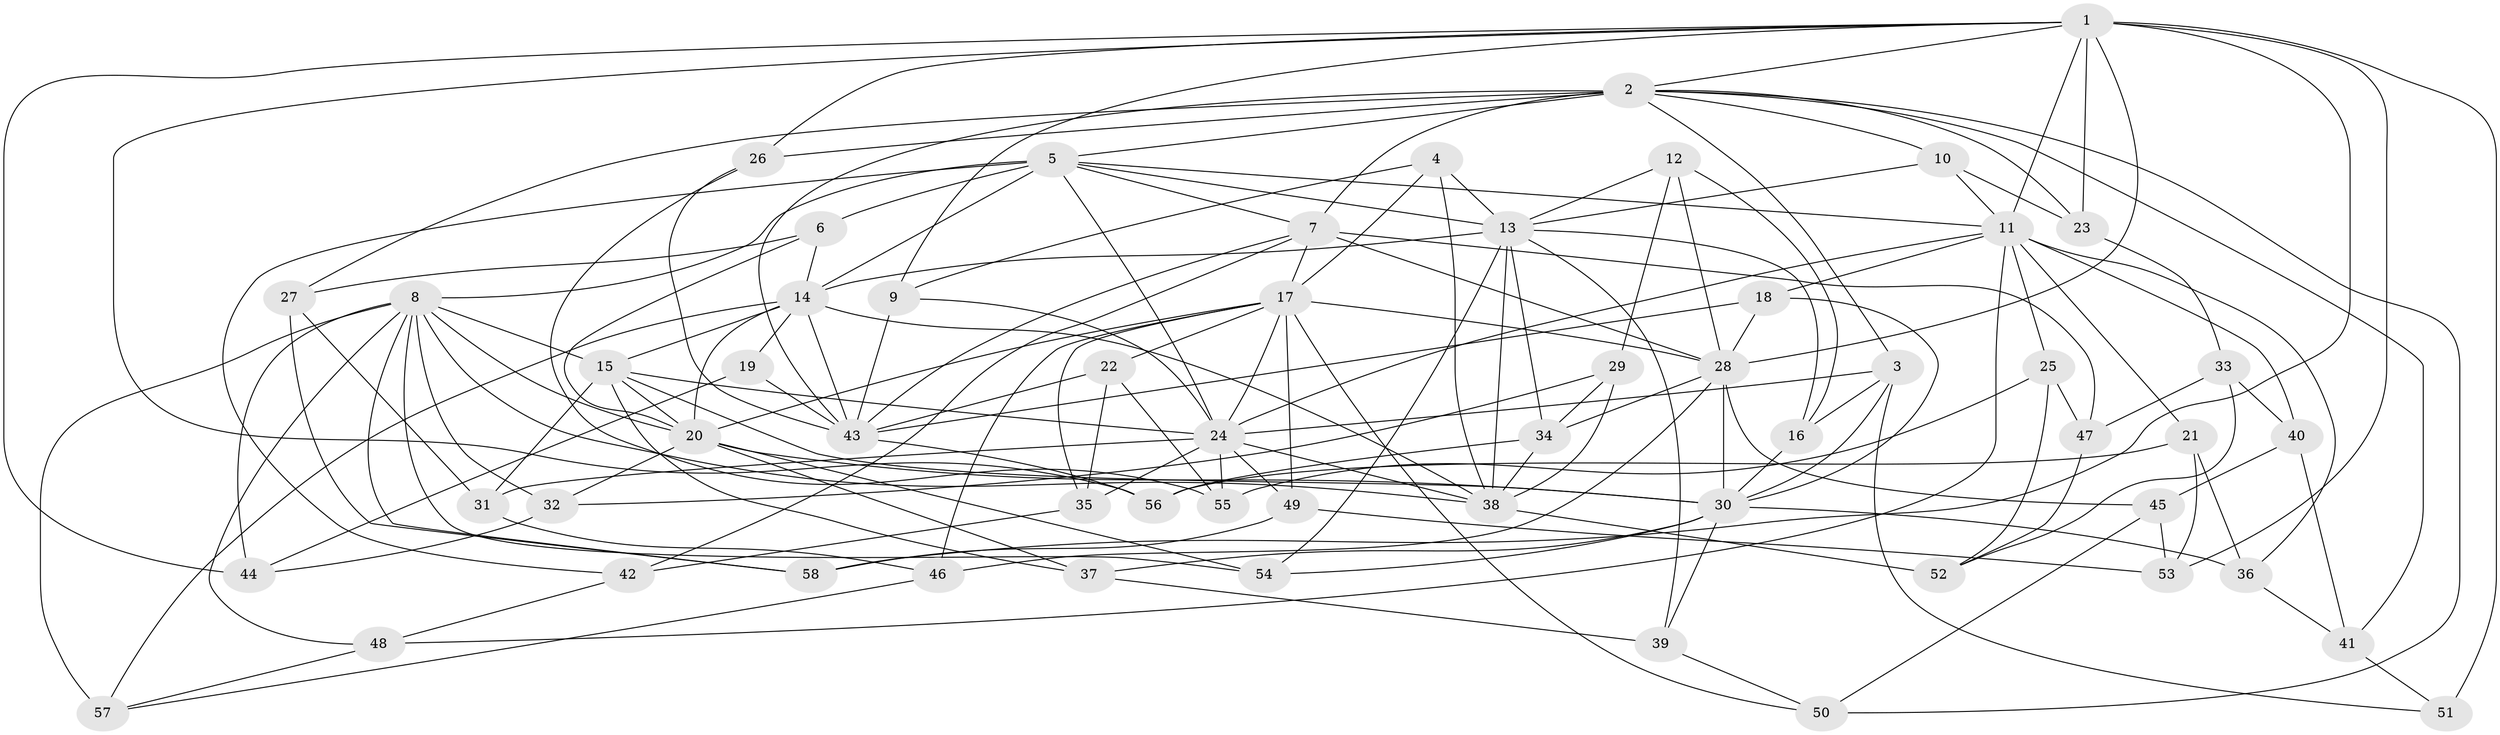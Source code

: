 // original degree distribution, {4: 1.0}
// Generated by graph-tools (version 1.1) at 2025/38/03/09/25 02:38:18]
// undirected, 58 vertices, 159 edges
graph export_dot {
graph [start="1"]
  node [color=gray90,style=filled];
  1;
  2;
  3;
  4;
  5;
  6;
  7;
  8;
  9;
  10;
  11;
  12;
  13;
  14;
  15;
  16;
  17;
  18;
  19;
  20;
  21;
  22;
  23;
  24;
  25;
  26;
  27;
  28;
  29;
  30;
  31;
  32;
  33;
  34;
  35;
  36;
  37;
  38;
  39;
  40;
  41;
  42;
  43;
  44;
  45;
  46;
  47;
  48;
  49;
  50;
  51;
  52;
  53;
  54;
  55;
  56;
  57;
  58;
  1 -- 2 [weight=1.0];
  1 -- 9 [weight=1.0];
  1 -- 11 [weight=1.0];
  1 -- 23 [weight=1.0];
  1 -- 26 [weight=1.0];
  1 -- 28 [weight=1.0];
  1 -- 44 [weight=1.0];
  1 -- 51 [weight=2.0];
  1 -- 53 [weight=1.0];
  1 -- 56 [weight=1.0];
  1 -- 58 [weight=1.0];
  2 -- 3 [weight=1.0];
  2 -- 5 [weight=1.0];
  2 -- 7 [weight=2.0];
  2 -- 10 [weight=1.0];
  2 -- 23 [weight=1.0];
  2 -- 26 [weight=1.0];
  2 -- 27 [weight=1.0];
  2 -- 41 [weight=1.0];
  2 -- 43 [weight=1.0];
  2 -- 50 [weight=1.0];
  3 -- 16 [weight=1.0];
  3 -- 24 [weight=2.0];
  3 -- 30 [weight=1.0];
  3 -- 51 [weight=1.0];
  4 -- 9 [weight=1.0];
  4 -- 13 [weight=1.0];
  4 -- 17 [weight=1.0];
  4 -- 38 [weight=1.0];
  5 -- 6 [weight=1.0];
  5 -- 7 [weight=1.0];
  5 -- 8 [weight=2.0];
  5 -- 11 [weight=1.0];
  5 -- 13 [weight=1.0];
  5 -- 14 [weight=1.0];
  5 -- 24 [weight=1.0];
  5 -- 42 [weight=1.0];
  6 -- 14 [weight=1.0];
  6 -- 20 [weight=1.0];
  6 -- 27 [weight=1.0];
  7 -- 17 [weight=1.0];
  7 -- 28 [weight=1.0];
  7 -- 42 [weight=1.0];
  7 -- 43 [weight=1.0];
  7 -- 47 [weight=1.0];
  8 -- 15 [weight=2.0];
  8 -- 20 [weight=1.0];
  8 -- 32 [weight=1.0];
  8 -- 38 [weight=1.0];
  8 -- 44 [weight=1.0];
  8 -- 48 [weight=1.0];
  8 -- 54 [weight=1.0];
  8 -- 57 [weight=1.0];
  8 -- 58 [weight=1.0];
  9 -- 24 [weight=1.0];
  9 -- 43 [weight=1.0];
  10 -- 11 [weight=1.0];
  10 -- 13 [weight=1.0];
  10 -- 23 [weight=1.0];
  11 -- 18 [weight=1.0];
  11 -- 21 [weight=1.0];
  11 -- 24 [weight=1.0];
  11 -- 25 [weight=1.0];
  11 -- 36 [weight=1.0];
  11 -- 40 [weight=1.0];
  11 -- 48 [weight=1.0];
  12 -- 13 [weight=1.0];
  12 -- 16 [weight=1.0];
  12 -- 28 [weight=1.0];
  12 -- 29 [weight=1.0];
  13 -- 14 [weight=1.0];
  13 -- 16 [weight=1.0];
  13 -- 34 [weight=1.0];
  13 -- 38 [weight=3.0];
  13 -- 39 [weight=1.0];
  13 -- 54 [weight=1.0];
  14 -- 15 [weight=1.0];
  14 -- 19 [weight=1.0];
  14 -- 20 [weight=2.0];
  14 -- 38 [weight=1.0];
  14 -- 43 [weight=1.0];
  14 -- 57 [weight=1.0];
  15 -- 20 [weight=1.0];
  15 -- 24 [weight=1.0];
  15 -- 30 [weight=1.0];
  15 -- 31 [weight=1.0];
  15 -- 37 [weight=1.0];
  16 -- 30 [weight=1.0];
  17 -- 20 [weight=1.0];
  17 -- 22 [weight=1.0];
  17 -- 24 [weight=1.0];
  17 -- 28 [weight=1.0];
  17 -- 35 [weight=1.0];
  17 -- 46 [weight=1.0];
  17 -- 49 [weight=1.0];
  17 -- 50 [weight=1.0];
  18 -- 28 [weight=1.0];
  18 -- 30 [weight=1.0];
  18 -- 43 [weight=1.0];
  19 -- 43 [weight=2.0];
  19 -- 44 [weight=1.0];
  20 -- 30 [weight=1.0];
  20 -- 32 [weight=1.0];
  20 -- 37 [weight=1.0];
  20 -- 54 [weight=1.0];
  21 -- 36 [weight=1.0];
  21 -- 53 [weight=1.0];
  21 -- 56 [weight=1.0];
  22 -- 35 [weight=1.0];
  22 -- 43 [weight=1.0];
  22 -- 55 [weight=1.0];
  23 -- 33 [weight=1.0];
  24 -- 31 [weight=1.0];
  24 -- 35 [weight=1.0];
  24 -- 38 [weight=1.0];
  24 -- 49 [weight=1.0];
  24 -- 55 [weight=1.0];
  25 -- 47 [weight=1.0];
  25 -- 52 [weight=1.0];
  25 -- 55 [weight=1.0];
  26 -- 43 [weight=1.0];
  26 -- 55 [weight=1.0];
  27 -- 31 [weight=1.0];
  27 -- 58 [weight=1.0];
  28 -- 30 [weight=1.0];
  28 -- 34 [weight=4.0];
  28 -- 45 [weight=1.0];
  28 -- 46 [weight=1.0];
  29 -- 32 [weight=1.0];
  29 -- 34 [weight=1.0];
  29 -- 38 [weight=1.0];
  30 -- 36 [weight=1.0];
  30 -- 37 [weight=1.0];
  30 -- 39 [weight=1.0];
  30 -- 54 [weight=1.0];
  31 -- 46 [weight=1.0];
  32 -- 44 [weight=1.0];
  33 -- 40 [weight=1.0];
  33 -- 47 [weight=1.0];
  33 -- 52 [weight=1.0];
  34 -- 38 [weight=1.0];
  34 -- 56 [weight=1.0];
  35 -- 42 [weight=1.0];
  36 -- 41 [weight=1.0];
  37 -- 39 [weight=1.0];
  38 -- 52 [weight=1.0];
  39 -- 50 [weight=1.0];
  40 -- 41 [weight=1.0];
  40 -- 45 [weight=1.0];
  41 -- 51 [weight=1.0];
  42 -- 48 [weight=1.0];
  43 -- 56 [weight=1.0];
  45 -- 50 [weight=1.0];
  45 -- 53 [weight=1.0];
  46 -- 57 [weight=1.0];
  47 -- 52 [weight=1.0];
  48 -- 57 [weight=1.0];
  49 -- 53 [weight=1.0];
  49 -- 58 [weight=1.0];
}
